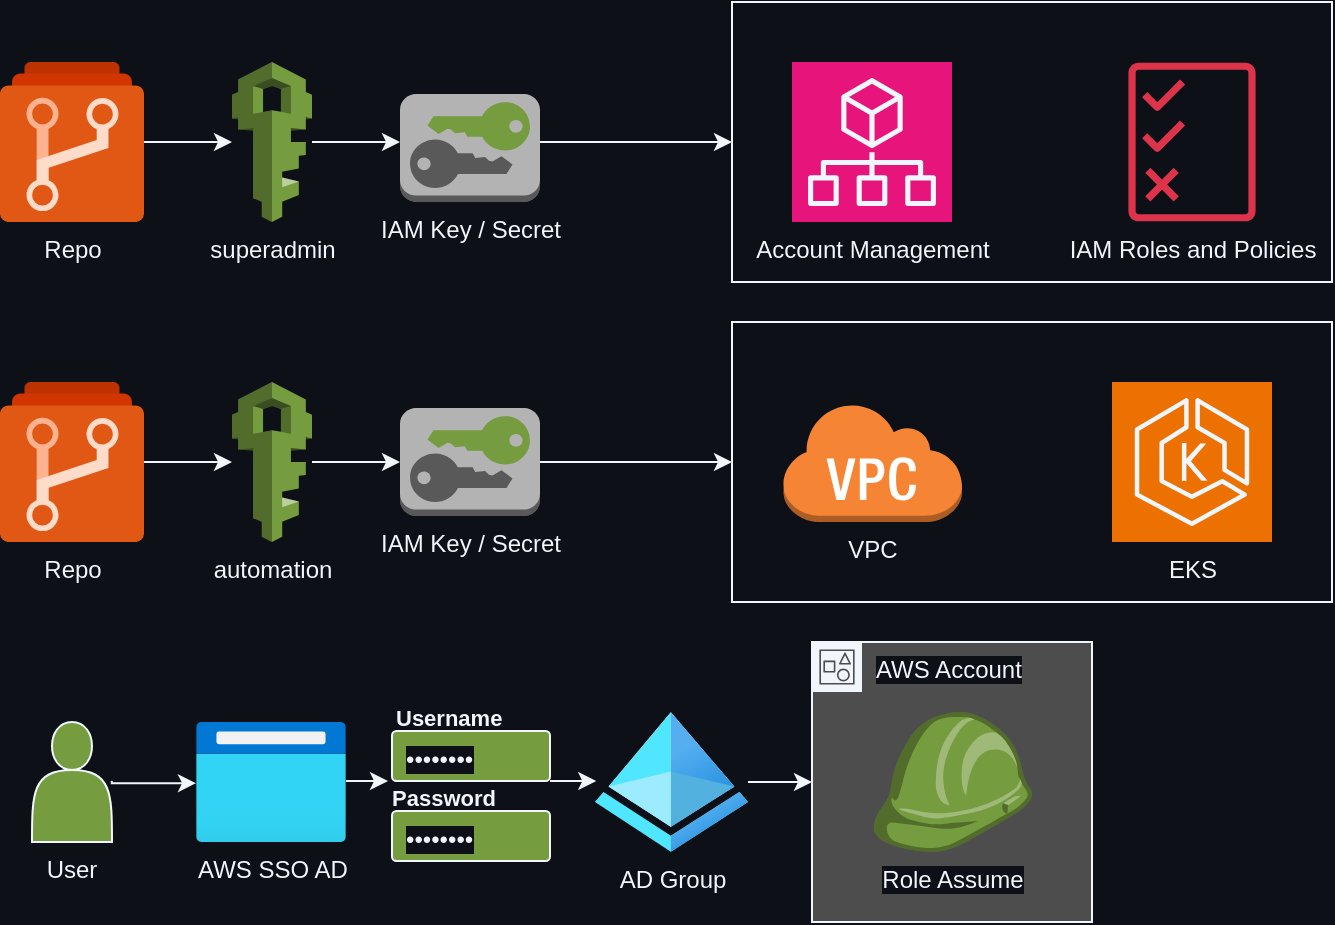 <mxfile version="24.7.17">
  <diagram name="Page-1" id="3RlztuBvmJlQ_3YMpiWf">
    <mxGraphModel dx="1160" dy="1737" grid="1" gridSize="10" guides="1" tooltips="1" connect="1" arrows="1" fold="1" page="1" pageScale="1" pageWidth="850" pageHeight="1100" background="#0D1117" math="0" shadow="0">
      <root>
        <mxCell id="0" />
        <mxCell id="1" parent="0" />
        <mxCell id="qAYZ5E4fQaRt8hyqv8FD-86" value="" style="rounded=0;whiteSpace=wrap;html=1;dashed=0;sketch=0;pointerEvents=1;strokeColor=#F0F6FC;align=center;verticalAlign=top;fontFamily=Helvetica;fontSize=12;fontColor=#f0f6fc;fontStyle=0;labelBackgroundColor=#0d1117;fillColor=none;gradientColor=none;" vertex="1" parent="1">
          <mxGeometry x="410" y="-930" width="300" height="140" as="geometry" />
        </mxCell>
        <mxCell id="qAYZ5E4fQaRt8hyqv8FD-88" style="edgeStyle=orthogonalEdgeStyle;rounded=0;orthogonalLoop=1;jettySize=auto;html=1;fontFamily=Helvetica;fontSize=12;fontColor=#f0f6fc;fontStyle=0;labelBackgroundColor=#0d1117;strokeColor=#F0F6FC;" edge="1" parent="1" source="qAYZ5E4fQaRt8hyqv8FD-40" target="qAYZ5E4fQaRt8hyqv8FD-63">
          <mxGeometry relative="1" as="geometry">
            <Array as="points">
              <mxPoint x="230" y="-1020" />
              <mxPoint x="230" y="-1020" />
            </Array>
          </mxGeometry>
        </mxCell>
        <mxCell id="qAYZ5E4fQaRt8hyqv8FD-40" value="superadmin" style="outlineConnect=0;dashed=0;verticalLabelPosition=bottom;verticalAlign=top;align=center;html=1;shape=mxgraph.aws3.iam;fillColor=#759C3E;gradientColor=none;sketch=0;pointerEvents=1;strokeColor=#F0F6FC;fontFamily=Helvetica;fontSize=12;fontColor=#F0F6FC;fontStyle=0;labelBackgroundColor=#0D1117;strokeWidth=1;" vertex="1" parent="1">
          <mxGeometry x="160" y="-1060" width="40" height="80" as="geometry" />
        </mxCell>
        <mxCell id="qAYZ5E4fQaRt8hyqv8FD-52" value="Account Management" style="sketch=0;points=[[0,0,0],[0.25,0,0],[0.5,0,0],[0.75,0,0],[1,0,0],[0,1,0],[0.25,1,0],[0.5,1,0],[0.75,1,0],[1,1,0],[0,0.25,0],[0,0.5,0],[0,0.75,0],[1,0.25,0],[1,0.5,0],[1,0.75,0]];points=[[0,0,0],[0.25,0,0],[0.5,0,0],[0.75,0,0],[1,0,0],[0,1,0],[0.25,1,0],[0.5,1,0],[0.75,1,0],[1,1,0],[0,0.25,0],[0,0.5,0],[0,0.75,0],[1,0.25,0],[1,0.5,0],[1,0.75,0]];outlineConnect=0;fontColor=#F0F6FC;fillColor=#E7157B;strokeColor=#F0F6FC;dashed=0;verticalLabelPosition=bottom;verticalAlign=top;align=center;html=1;fontSize=12;fontStyle=0;aspect=fixed;shape=mxgraph.aws4.resourceIcon;resIcon=mxgraph.aws4.organizations;pointerEvents=1;fontFamily=Helvetica;labelBackgroundColor=#0D1117;strokeWidth=1;" vertex="1" parent="1">
          <mxGeometry x="440" y="-1060" width="80" height="80" as="geometry" />
        </mxCell>
        <mxCell id="qAYZ5E4fQaRt8hyqv8FD-54" value="IAM Roles and Policies" style="sketch=0;outlineConnect=0;fontColor=#F0F6FC;gradientColor=none;fillColor=#DD344C;strokeColor=#F0F6FC;dashed=0;verticalLabelPosition=bottom;verticalAlign=top;align=center;html=1;fontSize=12;fontStyle=0;aspect=fixed;pointerEvents=1;shape=mxgraph.aws4.permissions;fontFamily=Helvetica;labelBackgroundColor=#0D1117;strokeWidth=1;" vertex="1" parent="1">
          <mxGeometry x="608.21" y="-1060" width="63.59" height="80" as="geometry" />
        </mxCell>
        <mxCell id="qAYZ5E4fQaRt8hyqv8FD-55" value="VPC" style="outlineConnect=0;dashed=0;verticalLabelPosition=bottom;verticalAlign=top;align=center;html=1;shape=mxgraph.aws3.virtual_private_cloud;fillColor=#F58534;gradientColor=none;sketch=0;pointerEvents=1;strokeColor=#F0F6FC;fontFamily=Helvetica;fontSize=12;fontColor=#F0F6FC;fontStyle=0;labelBackgroundColor=#0D1117;strokeWidth=1;" vertex="1" parent="1">
          <mxGeometry x="435" y="-890" width="90" height="60" as="geometry" />
        </mxCell>
        <mxCell id="qAYZ5E4fQaRt8hyqv8FD-56" value="&lt;div&gt;EKS&lt;/div&gt;" style="sketch=0;points=[[0,0,0],[0.25,0,0],[0.5,0,0],[0.75,0,0],[1,0,0],[0,1,0],[0.25,1,0],[0.5,1,0],[0.75,1,0],[1,1,0],[0,0.25,0],[0,0.5,0],[0,0.75,0],[1,0.25,0],[1,0.5,0],[1,0.75,0]];outlineConnect=0;fontColor=#F0F6FC;fillColor=#ED7100;strokeColor=#F0F6FC;dashed=0;verticalLabelPosition=bottom;verticalAlign=top;align=center;html=1;fontSize=12;fontStyle=0;aspect=fixed;shape=mxgraph.aws4.resourceIcon;resIcon=mxgraph.aws4.eks;pointerEvents=1;fontFamily=Helvetica;labelBackgroundColor=#0D1117;strokeWidth=1;" vertex="1" parent="1">
          <mxGeometry x="600" y="-900" width="80" height="80" as="geometry" />
        </mxCell>
        <mxCell id="qAYZ5E4fQaRt8hyqv8FD-58" value="Username" style="fillColor=none;strokeColor=none;html=1;fontSize=11;fontStyle=0;align=left;fontColor=#F0F6FC;fontStyle=1;fontSize=11;dashed=0;sketch=0;pointerEvents=1;verticalAlign=top;fontFamily=Helvetica;labelBackgroundColor=#0D1117;strokeWidth=1;" vertex="1" parent="1">
          <mxGeometry x="240" y="-745.5" width="79" height="20" as="geometry" />
        </mxCell>
        <mxCell id="qAYZ5E4fQaRt8hyqv8FD-59" value="••••••••" style="rounded=1;arcSize=9;align=left;spacingLeft=5;strokeColor=#F0F6FC;html=1;strokeWidth=1;fontSize=12;dashed=0;sketch=0;pointerEvents=1;verticalAlign=top;fontFamily=Helvetica;fontColor=#F0F6FC;fontStyle=0;labelBackgroundColor=#0D1117;fillColor=#759C3E;gradientColor=none;" vertex="1" parent="1">
          <mxGeometry x="240" y="-725.5" width="79" height="25" as="geometry" />
        </mxCell>
        <mxCell id="qAYZ5E4fQaRt8hyqv8FD-60" value="Password" style="fillColor=none;strokeColor=none;html=1;fontSize=11;fontStyle=0;align=left;fontColor=#F0F6FC;fontStyle=1;fontSize=11;dashed=0;sketch=0;pointerEvents=1;verticalAlign=top;fontFamily=Helvetica;labelBackgroundColor=#0D1117;strokeWidth=1;" vertex="1" parent="1">
          <mxGeometry x="238" y="-705.5" width="81" height="20" as="geometry" />
        </mxCell>
        <mxCell id="qAYZ5E4fQaRt8hyqv8FD-89" style="edgeStyle=orthogonalEdgeStyle;rounded=0;orthogonalLoop=1;jettySize=auto;html=1;entryX=0;entryY=0.5;entryDx=0;entryDy=0;fontFamily=Helvetica;fontSize=12;fontColor=#f0f6fc;fontStyle=0;labelBackgroundColor=#0d1117;strokeColor=#F0F6FC;" edge="1" parent="1" source="qAYZ5E4fQaRt8hyqv8FD-63" target="qAYZ5E4fQaRt8hyqv8FD-85">
          <mxGeometry relative="1" as="geometry">
            <Array as="points">
              <mxPoint x="310" y="-1020" />
              <mxPoint x="310" y="-1020" />
            </Array>
          </mxGeometry>
        </mxCell>
        <mxCell id="qAYZ5E4fQaRt8hyqv8FD-63" value="IAM Key / Secret" style="outlineConnect=0;dashed=0;verticalLabelPosition=bottom;verticalAlign=top;align=center;html=1;shape=mxgraph.aws3.long_term_security_credential;fillColor=#B3B3B3;gradientColor=none;sketch=0;pointerEvents=1;strokeColor=#F0F6FC;fontFamily=Helvetica;fontSize=12;fontColor=#F0F6FC;fontStyle=0;labelBackgroundColor=#0D1117;strokeWidth=1;" vertex="1" parent="1">
          <mxGeometry x="244" y="-1044" width="70" height="54" as="geometry" />
        </mxCell>
        <mxCell id="qAYZ5E4fQaRt8hyqv8FD-87" style="edgeStyle=orthogonalEdgeStyle;rounded=0;orthogonalLoop=1;jettySize=auto;html=1;fontFamily=Helvetica;fontSize=12;fontColor=#f0f6fc;fontStyle=0;labelBackgroundColor=#0d1117;strokeColor=#F0F6FC;" edge="1" parent="1" source="qAYZ5E4fQaRt8hyqv8FD-64" target="qAYZ5E4fQaRt8hyqv8FD-40">
          <mxGeometry relative="1" as="geometry" />
        </mxCell>
        <mxCell id="qAYZ5E4fQaRt8hyqv8FD-64" value="Repo" style="image;sketch=0;aspect=fixed;html=1;points=[];align=center;fontSize=12;image=img/lib/mscae/Azure_Repos.svg;dashed=0;pointerEvents=1;strokeColor=#F0F6FC;verticalAlign=top;fontFamily=Helvetica;fontColor=#F0F6FC;fontStyle=0;labelBackgroundColor=#0D1117;fillColor=#759C3E;gradientColor=none;strokeWidth=1;" vertex="1" parent="1">
          <mxGeometry x="44" y="-1060" width="72" height="80" as="geometry" />
        </mxCell>
        <mxCell id="qAYZ5E4fQaRt8hyqv8FD-81" style="edgeStyle=orthogonalEdgeStyle;rounded=0;orthogonalLoop=1;jettySize=auto;html=1;fontFamily=Helvetica;fontSize=12;fontColor=#f0f6fc;fontStyle=0;labelBackgroundColor=#0d1117;strokeWidth=1;strokeColor=#F0F6FC;" edge="1" parent="1" source="qAYZ5E4fQaRt8hyqv8FD-68" target="qAYZ5E4fQaRt8hyqv8FD-69">
          <mxGeometry relative="1" as="geometry" />
        </mxCell>
        <mxCell id="qAYZ5E4fQaRt8hyqv8FD-68" value="automation" style="outlineConnect=0;dashed=0;verticalLabelPosition=bottom;verticalAlign=top;align=center;html=1;shape=mxgraph.aws3.iam;fillColor=#759C3E;gradientColor=none;sketch=0;pointerEvents=1;strokeColor=#F0F6FC;fontFamily=Helvetica;fontSize=12;fontColor=#F0F6FC;fontStyle=0;labelBackgroundColor=#0D1117;strokeWidth=1;" vertex="1" parent="1">
          <mxGeometry x="160" y="-900" width="40" height="80" as="geometry" />
        </mxCell>
        <mxCell id="qAYZ5E4fQaRt8hyqv8FD-90" style="edgeStyle=orthogonalEdgeStyle;rounded=0;orthogonalLoop=1;jettySize=auto;html=1;entryX=0;entryY=0.5;entryDx=0;entryDy=0;fontFamily=Helvetica;fontSize=12;fontColor=#f0f6fc;fontStyle=0;labelBackgroundColor=#0d1117;strokeColor=#F0F6FC;" edge="1" parent="1" source="qAYZ5E4fQaRt8hyqv8FD-69" target="qAYZ5E4fQaRt8hyqv8FD-86">
          <mxGeometry relative="1" as="geometry" />
        </mxCell>
        <mxCell id="qAYZ5E4fQaRt8hyqv8FD-69" value="IAM Key / Secret" style="outlineConnect=0;dashed=0;verticalLabelPosition=bottom;verticalAlign=top;align=center;html=1;shape=mxgraph.aws3.long_term_security_credential;fillColor=#B3B3B3;gradientColor=none;sketch=0;pointerEvents=1;strokeColor=#F0F6FC;fontFamily=Helvetica;fontSize=12;fontColor=#F0F6FC;fontStyle=0;labelBackgroundColor=#0D1117;strokeWidth=1;" vertex="1" parent="1">
          <mxGeometry x="244" y="-887" width="70" height="54" as="geometry" />
        </mxCell>
        <mxCell id="qAYZ5E4fQaRt8hyqv8FD-78" style="edgeStyle=orthogonalEdgeStyle;rounded=0;orthogonalLoop=1;jettySize=auto;html=1;fontFamily=Helvetica;fontSize=12;fontColor=#f0f6fc;fontStyle=0;labelBackgroundColor=#0d1117;strokeWidth=1;strokeColor=#F0F6FC;" edge="1" parent="1" source="qAYZ5E4fQaRt8hyqv8FD-70" target="qAYZ5E4fQaRt8hyqv8FD-68">
          <mxGeometry relative="1" as="geometry" />
        </mxCell>
        <mxCell id="qAYZ5E4fQaRt8hyqv8FD-70" value="Repo" style="image;sketch=0;aspect=fixed;html=1;points=[];align=center;fontSize=12;image=img/lib/mscae/Azure_Repos.svg;dashed=0;pointerEvents=1;strokeColor=#F0F6FC;verticalAlign=top;fontFamily=Helvetica;fontColor=#F0F6FC;fontStyle=0;labelBackgroundColor=#0D1117;fillColor=#759C3E;gradientColor=none;strokeWidth=1;" vertex="1" parent="1">
          <mxGeometry x="44" y="-900" width="72" height="80" as="geometry" />
        </mxCell>
        <mxCell id="qAYZ5E4fQaRt8hyqv8FD-98" style="edgeStyle=orthogonalEdgeStyle;rounded=0;orthogonalLoop=1;jettySize=auto;html=1;entryX=0;entryY=0.25;entryDx=0;entryDy=0;fontFamily=Helvetica;fontSize=12;fontColor=#f0f6fc;fontStyle=0;labelBackgroundColor=#0d1117;strokeColor=#F0F6FC;" edge="1" parent="1" source="qAYZ5E4fQaRt8hyqv8FD-71" target="qAYZ5E4fQaRt8hyqv8FD-60">
          <mxGeometry relative="1" as="geometry">
            <Array as="points">
              <mxPoint x="237" y="-700" />
            </Array>
          </mxGeometry>
        </mxCell>
        <mxCell id="qAYZ5E4fQaRt8hyqv8FD-71" value="AWS SSO AD" style="image;aspect=fixed;html=1;points=[];align=center;fontSize=12;image=img/lib/azure2/general/Browser.svg;dashed=0;sketch=0;pointerEvents=1;strokeColor=#F0F6FC;verticalAlign=top;fontFamily=Helvetica;fontColor=#f0f6fc;fontStyle=0;labelBackgroundColor=#0d1117;fillColor=#759C3E;gradientColor=none;strokeWidth=1;" vertex="1" parent="1">
          <mxGeometry x="142" y="-730" width="75" height="60" as="geometry" />
        </mxCell>
        <mxCell id="qAYZ5E4fQaRt8hyqv8FD-75" value="••••••••" style="rounded=1;arcSize=9;align=left;spacingLeft=5;strokeColor=#F0F6FC;html=1;strokeWidth=1;fontSize=12;dashed=0;sketch=0;pointerEvents=1;verticalAlign=top;fontFamily=Helvetica;fontColor=#F0F6FC;fontStyle=0;labelBackgroundColor=#0D1117;fillColor=#759C3E;gradientColor=none;" vertex="1" parent="1">
          <mxGeometry x="240" y="-685.5" width="79" height="25" as="geometry" />
        </mxCell>
        <mxCell id="qAYZ5E4fQaRt8hyqv8FD-76" value="AWS Account" style="points=[[0,0],[0.25,0],[0.5,0],[0.75,0],[1,0],[1,0.25],[1,0.5],[1,0.75],[1,1],[0.75,1],[0.5,1],[0.25,1],[0,1],[0,0.75],[0,0.5],[0,0.25]];outlineConnect=0;gradientColor=none;html=1;whiteSpace=wrap;fontSize=12;fontStyle=0;container=1;pointerEvents=0;collapsible=0;recursiveResize=0;shape=mxgraph.aws4.group;grIcon=mxgraph.aws4.group_account;strokeColor=#F0F6FC;fillColor=#4D4D4D;verticalAlign=top;align=left;spacingLeft=30;fontColor=#F0F6FC;dashed=0;sketch=0;fontFamily=Helvetica;labelBackgroundColor=#0d1117;strokeWidth=1;" vertex="1" parent="1">
          <mxGeometry x="450" y="-770" width="140" height="140" as="geometry" />
        </mxCell>
        <mxCell id="qAYZ5E4fQaRt8hyqv8FD-67" value="Role Assume" style="outlineConnect=0;dashed=0;verticalLabelPosition=bottom;verticalAlign=top;align=center;html=1;shape=mxgraph.aws3.role;fillColor=#759C3E;gradientColor=none;sketch=0;pointerEvents=1;strokeColor=#F0F6FC;fontFamily=Helvetica;fontSize=12;fontColor=#F0F6FC;fontStyle=0;labelBackgroundColor=#0D1117;strokeWidth=1;" vertex="1" parent="qAYZ5E4fQaRt8hyqv8FD-76">
          <mxGeometry x="30.0" y="35" width="80" height="70" as="geometry" />
        </mxCell>
        <mxCell id="qAYZ5E4fQaRt8hyqv8FD-85" value="" style="rounded=0;whiteSpace=wrap;html=1;dashed=0;sketch=0;pointerEvents=1;strokeColor=#F0F6FC;align=center;verticalAlign=top;fontFamily=Helvetica;fontSize=12;fontColor=#f0f6fc;fontStyle=0;labelBackgroundColor=#0d1117;fillColor=none;gradientColor=none;" vertex="1" parent="1">
          <mxGeometry x="410" y="-1090" width="300" height="140" as="geometry" />
        </mxCell>
        <mxCell id="qAYZ5E4fQaRt8hyqv8FD-95" value="User" style="shape=actor;whiteSpace=wrap;html=1;dashed=0;sketch=0;pointerEvents=1;strokeColor=#F0F6FC;align=center;verticalAlign=top;fontFamily=Helvetica;fontSize=12;fontColor=#f0f6fc;fontStyle=0;labelBackgroundColor=#0d1117;fillColor=#759C3E;gradientColor=none;labelPosition=center;verticalLabelPosition=bottom;" vertex="1" parent="1">
          <mxGeometry x="60" y="-730" width="40" height="60" as="geometry" />
        </mxCell>
        <mxCell id="qAYZ5E4fQaRt8hyqv8FD-100" style="edgeStyle=orthogonalEdgeStyle;rounded=0;orthogonalLoop=1;jettySize=auto;html=1;entryX=0;entryY=0.5;entryDx=0;entryDy=0;fontFamily=Helvetica;fontSize=12;fontColor=#f0f6fc;fontStyle=0;labelBackgroundColor=#0d1117;strokeColor=#F0F6FC;" edge="1" parent="1" source="qAYZ5E4fQaRt8hyqv8FD-96" target="qAYZ5E4fQaRt8hyqv8FD-76">
          <mxGeometry relative="1" as="geometry" />
        </mxCell>
        <mxCell id="qAYZ5E4fQaRt8hyqv8FD-96" value="AD Group" style="image;aspect=fixed;html=1;points=[];align=center;fontSize=12;image=img/lib/azure2/identity/Azure_Active_Directory.svg;dashed=0;sketch=0;pointerEvents=1;strokeColor=#F0F6FC;verticalAlign=top;fontFamily=Helvetica;fontColor=#f0f6fc;fontStyle=0;labelBackgroundColor=#0d1117;fillColor=#759C3E;gradientColor=none;" vertex="1" parent="1">
          <mxGeometry x="341.44" y="-735" width="76.56" height="70" as="geometry" />
        </mxCell>
        <mxCell id="qAYZ5E4fQaRt8hyqv8FD-97" style="edgeStyle=orthogonalEdgeStyle;rounded=0;orthogonalLoop=1;jettySize=auto;html=1;entryX=0.002;entryY=0.519;entryDx=0;entryDy=0;entryPerimeter=0;fontFamily=Helvetica;fontSize=12;fontColor=#f0f6fc;fontStyle=0;labelBackgroundColor=#0d1117;strokeColor=#F0F6FC;" edge="1" parent="1">
          <mxGeometry relative="1" as="geometry">
            <mxPoint x="99.85" y="-700.57" as="sourcePoint" />
            <mxPoint x="142.0" y="-699.43" as="targetPoint" />
            <Array as="points">
              <mxPoint x="100" y="-699" />
            </Array>
          </mxGeometry>
        </mxCell>
        <mxCell id="qAYZ5E4fQaRt8hyqv8FD-99" style="edgeStyle=orthogonalEdgeStyle;rounded=0;orthogonalLoop=1;jettySize=auto;html=1;entryX=0.009;entryY=0.564;entryDx=0;entryDy=0;entryPerimeter=0;fontFamily=Helvetica;fontSize=12;fontColor=#f0f6fc;fontStyle=0;labelBackgroundColor=#0d1117;strokeColor=#F0F6FC;" edge="1" parent="1">
          <mxGeometry relative="1" as="geometry">
            <mxPoint x="319" y="-700.48" as="sourcePoint" />
            <mxPoint x="342.129" y="-700.5" as="targetPoint" />
          </mxGeometry>
        </mxCell>
      </root>
    </mxGraphModel>
  </diagram>
</mxfile>
